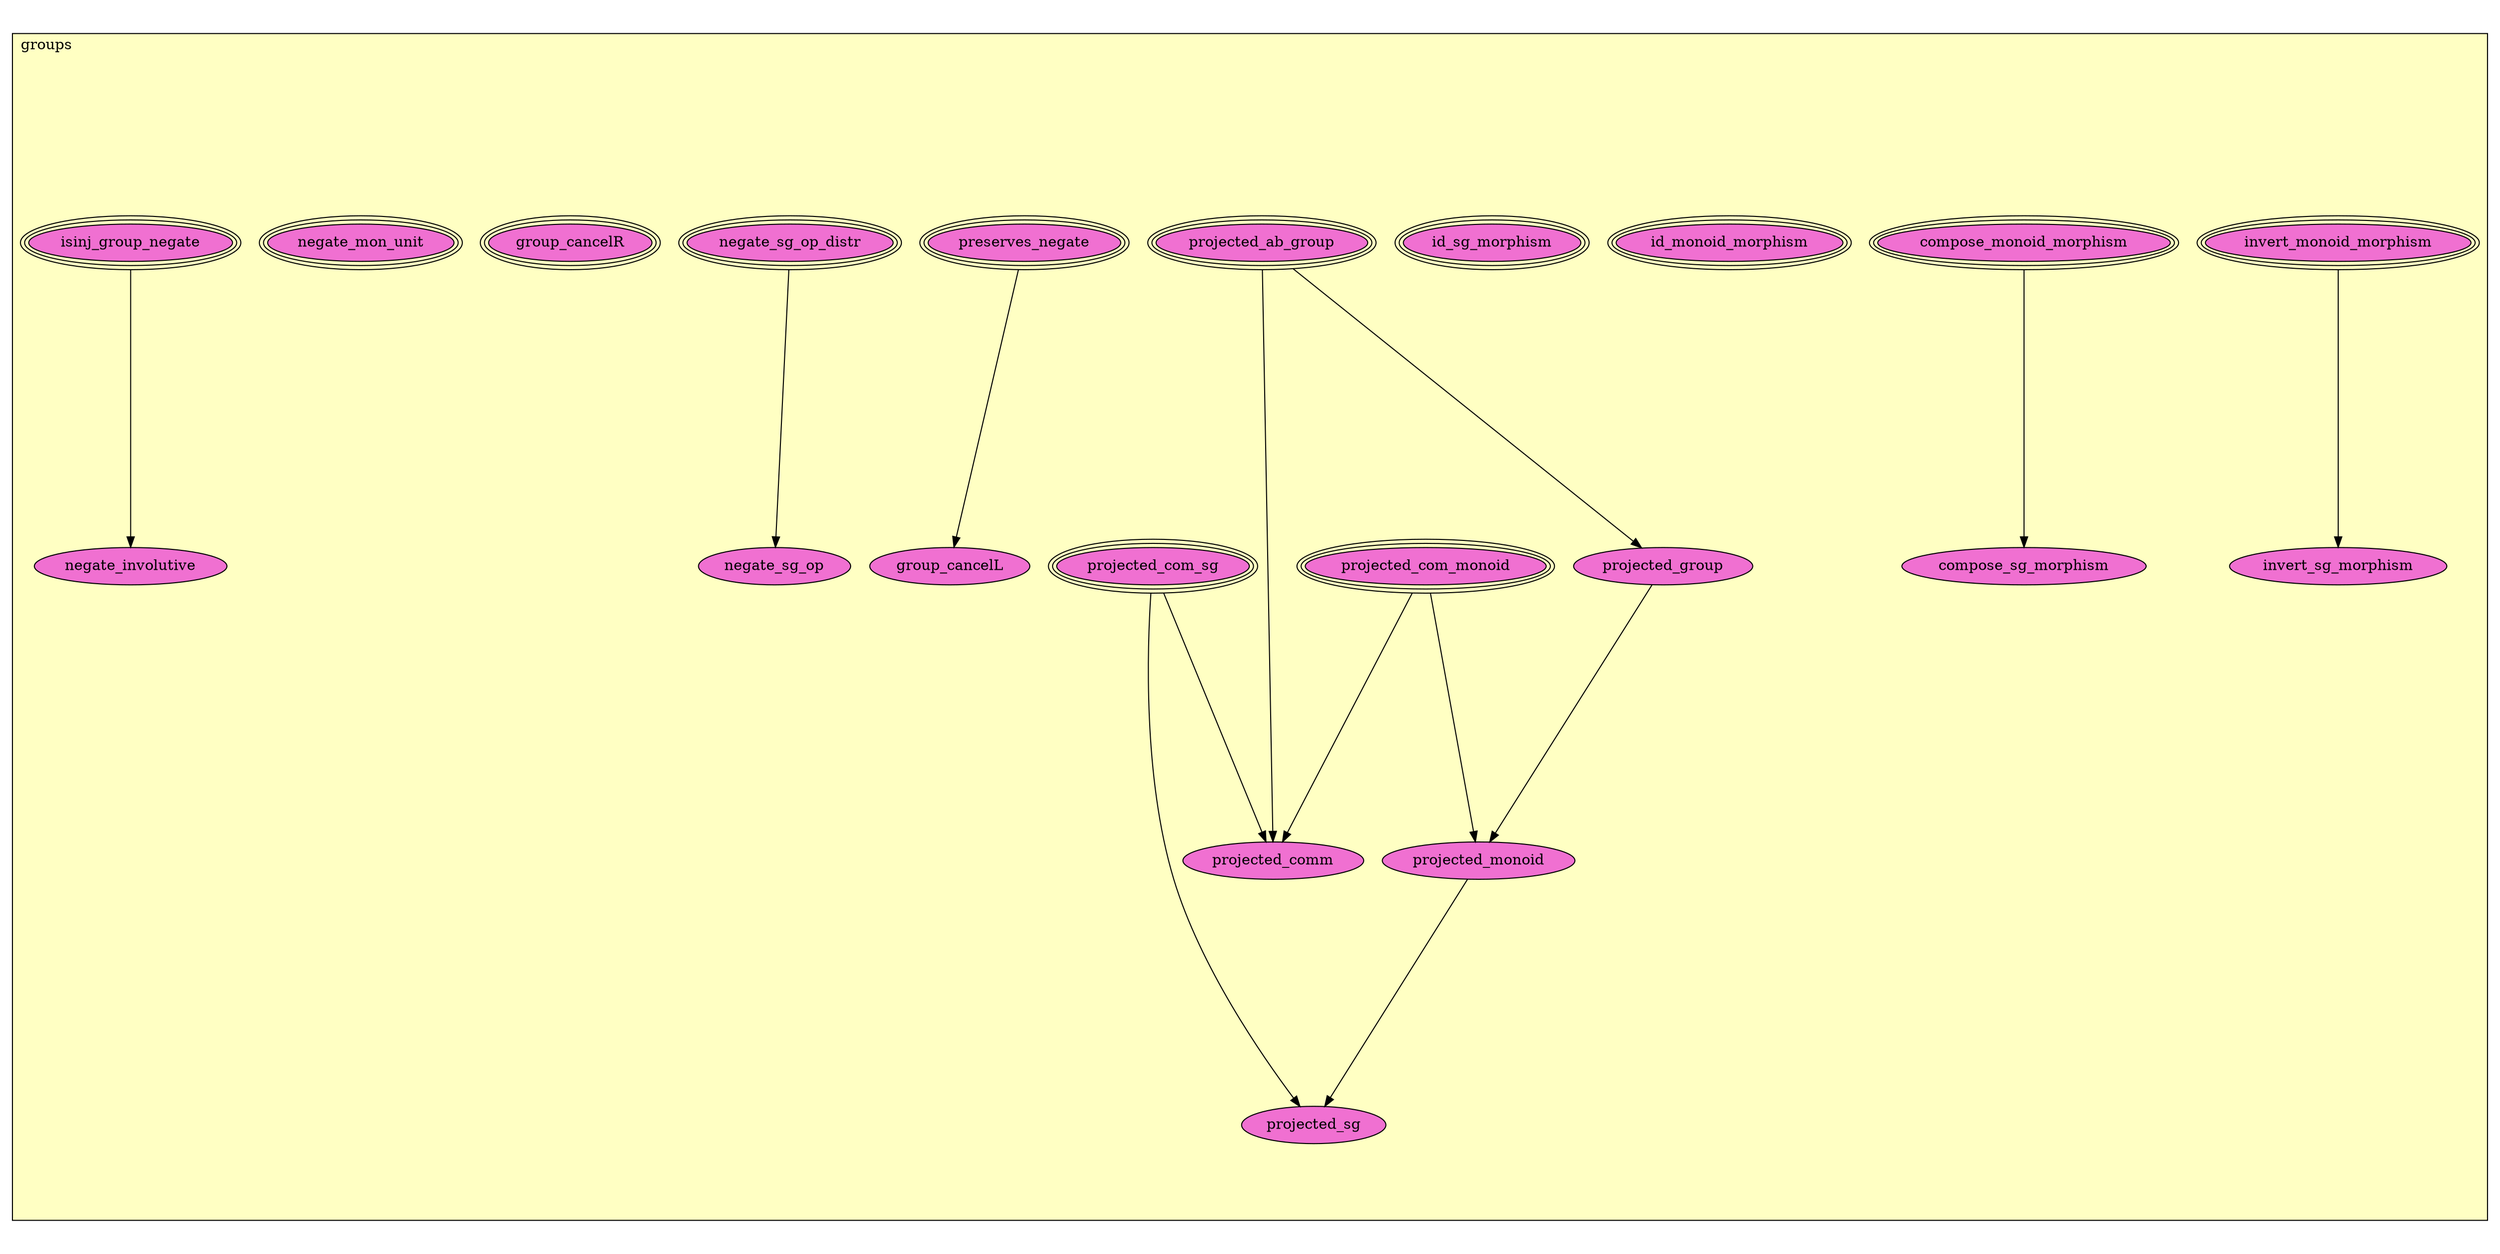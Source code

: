 digraph HoTT_Classes_theory_groups {
  graph [ratio=0.5]
  node [style=filled]
groups_invert_monoid_morphism [label="invert_monoid_morphism", URL=<groups.html#invert_monoid_morphism>, peripheries=3, fillcolor="#F070D1"] ;
groups_invert_sg_morphism [label="invert_sg_morphism", URL=<groups.html#invert_sg_morphism>, fillcolor="#F070D1"] ;
groups_compose_monoid_morphism [label="compose_monoid_morphism", URL=<groups.html#compose_monoid_morphism>, peripheries=3, fillcolor="#F070D1"] ;
groups_compose_sg_morphism [label="compose_sg_morphism", URL=<groups.html#compose_sg_morphism>, fillcolor="#F070D1"] ;
groups_id_monoid_morphism [label="id_monoid_morphism", URL=<groups.html#id_monoid_morphism>, peripheries=3, fillcolor="#F070D1"] ;
groups_id_sg_morphism [label="id_sg_morphism", URL=<groups.html#id_sg_morphism>, peripheries=3, fillcolor="#F070D1"] ;
groups_projected_ab_group [label="projected_ab_group", URL=<groups.html#projected_ab_group>, peripheries=3, fillcolor="#F070D1"] ;
groups_projected_group [label="projected_group", URL=<groups.html#projected_group>, fillcolor="#F070D1"] ;
groups_projected_com_monoid [label="projected_com_monoid", URL=<groups.html#projected_com_monoid>, peripheries=3, fillcolor="#F070D1"] ;
groups_projected_monoid [label="projected_monoid", URL=<groups.html#projected_monoid>, fillcolor="#F070D1"] ;
groups_projected_com_sg [label="projected_com_sg", URL=<groups.html#projected_com_sg>, peripheries=3, fillcolor="#F070D1"] ;
groups_projected_comm [label="projected_comm", URL=<groups.html#projected_comm>, fillcolor="#F070D1"] ;
groups_projected_sg [label="projected_sg", URL=<groups.html#projected_sg>, fillcolor="#F070D1"] ;
groups_preserves_negate [label="preserves_negate", URL=<groups.html#preserves_negate>, peripheries=3, fillcolor="#F070D1"] ;
groups_negate_sg_op_distr [label="negate_sg_op_distr", URL=<groups.html#negate_sg_op_distr>, peripheries=3, fillcolor="#F070D1"] ;
groups_negate_sg_op [label="negate_sg_op", URL=<groups.html#negate_sg_op>, fillcolor="#F070D1"] ;
groups_group_cancelR [label="group_cancelR", URL=<groups.html#group_cancelR>, peripheries=3, fillcolor="#F070D1"] ;
groups_group_cancelL [label="group_cancelL", URL=<groups.html#group_cancelL>, fillcolor="#F070D1"] ;
groups_negate_mon_unit [label="negate_mon_unit", URL=<groups.html#negate_mon_unit>, peripheries=3, fillcolor="#F070D1"] ;
groups_isinj_group_negate [label="isinj_group_negate", URL=<groups.html#isinj_group_negate>, peripheries=3, fillcolor="#F070D1"] ;
groups_negate_involutive [label="negate_involutive", URL=<groups.html#negate_involutive>, fillcolor="#F070D1"] ;
  groups_invert_monoid_morphism -> groups_invert_sg_morphism [] ;
  groups_compose_monoid_morphism -> groups_compose_sg_morphism [] ;
  groups_projected_ab_group -> groups_projected_group [] ;
  groups_projected_ab_group -> groups_projected_comm [] ;
  groups_projected_group -> groups_projected_monoid [] ;
  groups_projected_com_monoid -> groups_projected_monoid [] ;
  groups_projected_com_monoid -> groups_projected_comm [] ;
  groups_projected_monoid -> groups_projected_sg [] ;
  groups_projected_com_sg -> groups_projected_comm [] ;
  groups_projected_com_sg -> groups_projected_sg [] ;
  groups_preserves_negate -> groups_group_cancelL [] ;
  groups_negate_sg_op_distr -> groups_negate_sg_op [] ;
  groups_isinj_group_negate -> groups_negate_involutive [] ;
subgraph cluster_groups { label="groups"; fillcolor="#FFFFC3"; labeljust=l; style=filled 
groups_negate_involutive; groups_isinj_group_negate; groups_negate_mon_unit; groups_group_cancelL; groups_group_cancelR; groups_negate_sg_op; groups_negate_sg_op_distr; groups_preserves_negate; groups_projected_sg; groups_projected_comm; groups_projected_com_sg; groups_projected_monoid; groups_projected_com_monoid; groups_projected_group; groups_projected_ab_group; groups_id_sg_morphism; groups_id_monoid_morphism; groups_compose_sg_morphism; groups_compose_monoid_morphism; groups_invert_sg_morphism; groups_invert_monoid_morphism; };
} /* END */
